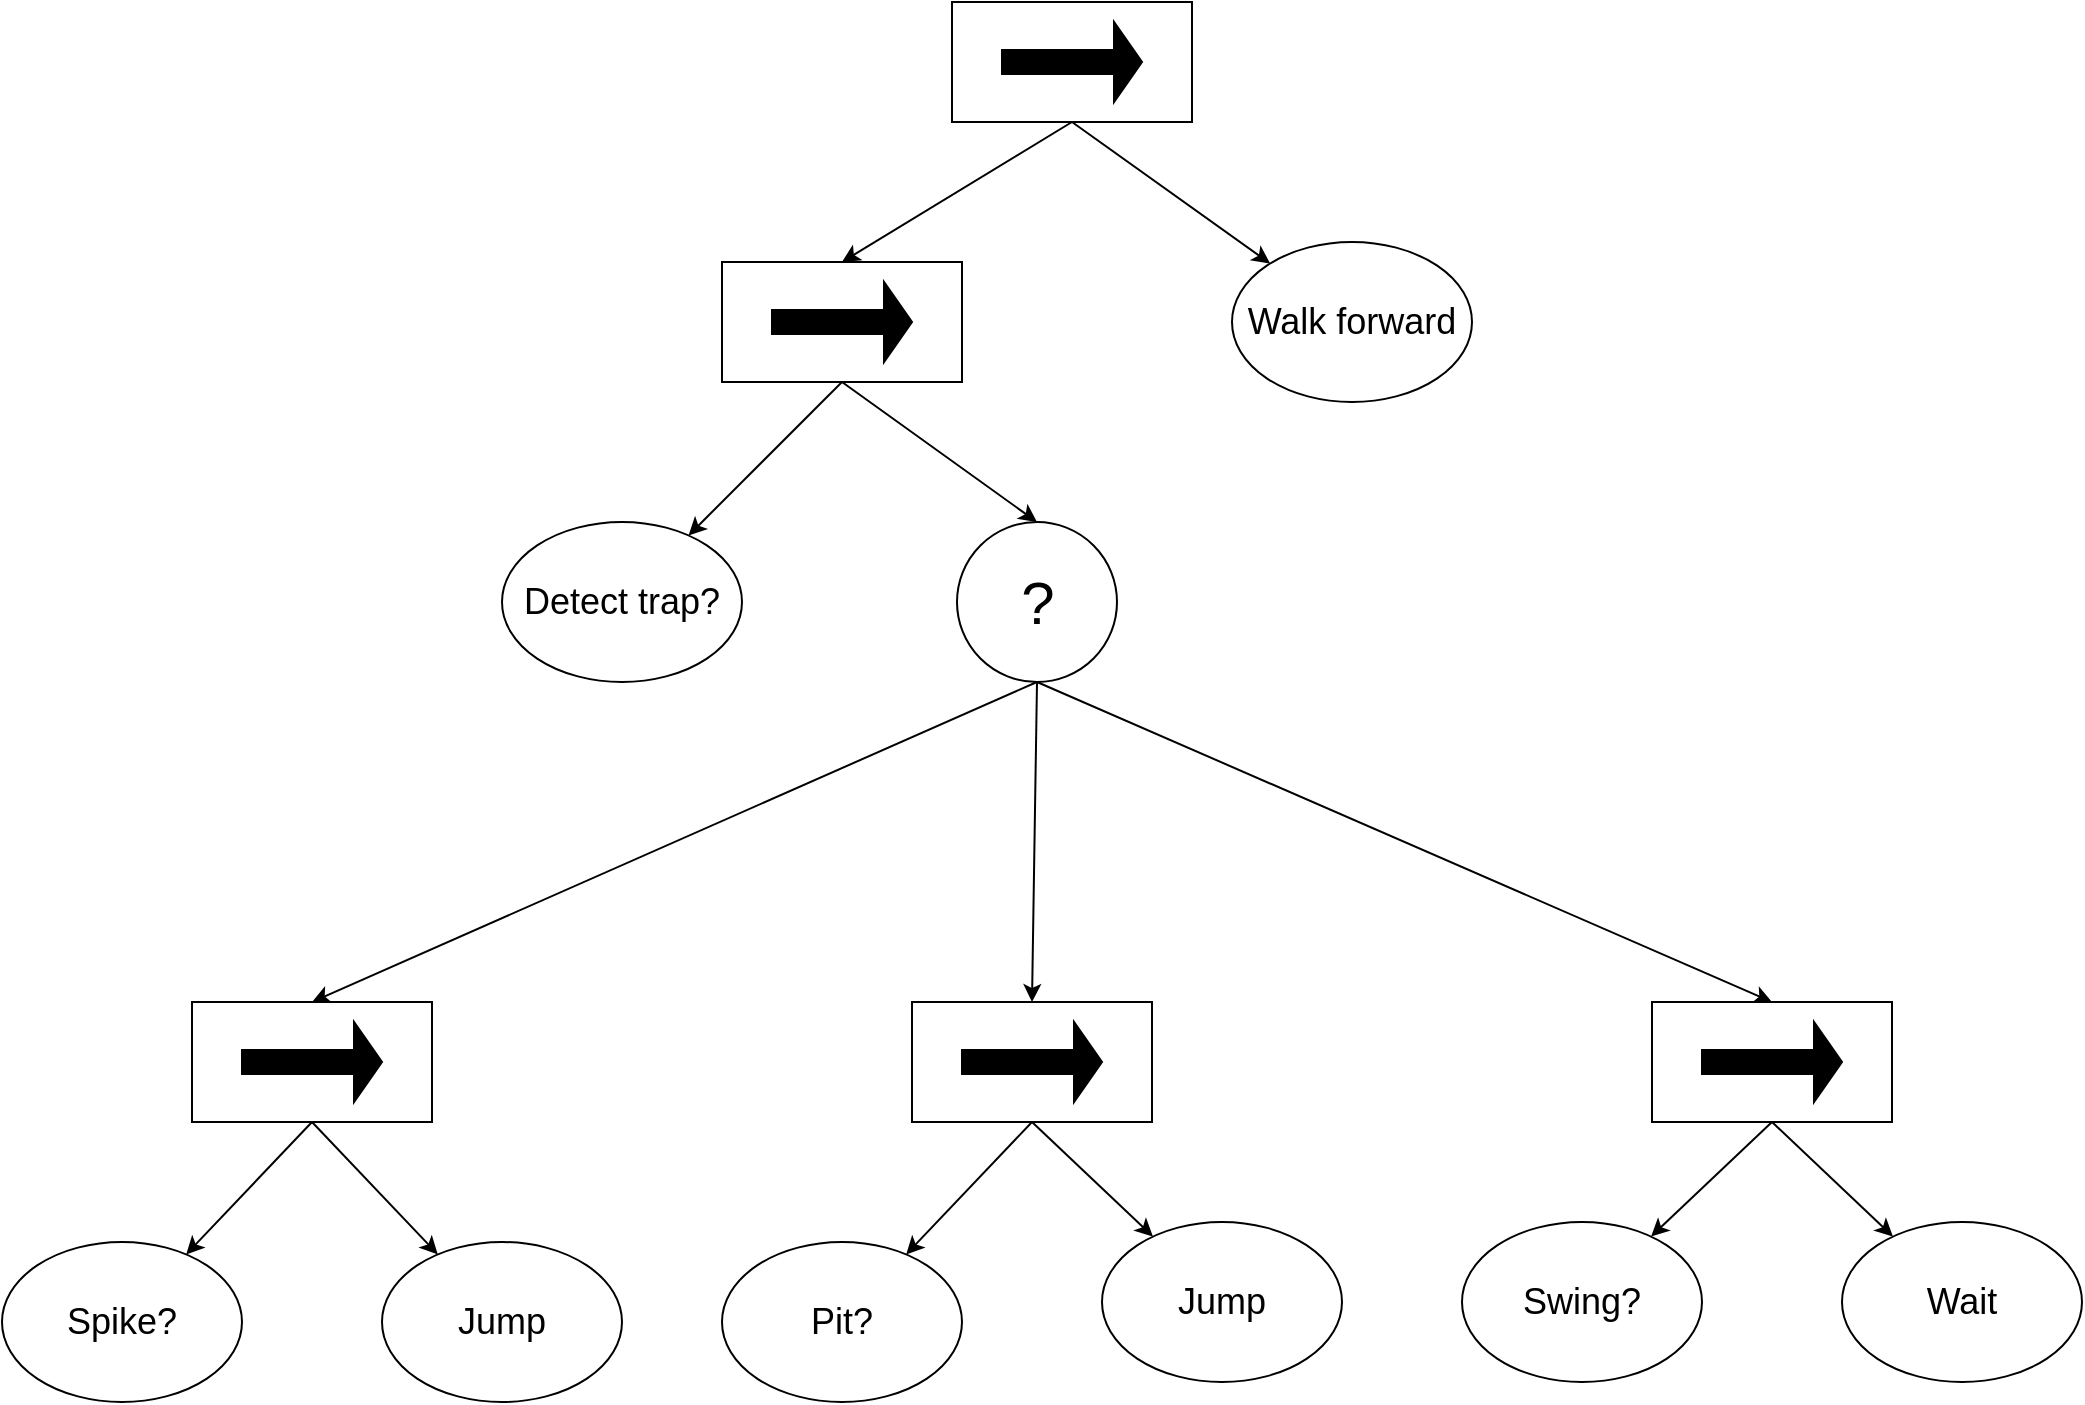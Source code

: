 <mxfile version="10.6.7" type="github"><diagram id="FVwGmClljAUE8mpwBnvo" name="Page-1"><mxGraphModel dx="2238" dy="1931" grid="1" gridSize="10" guides="1" tooltips="1" connect="1" arrows="1" fold="1" page="1" pageScale="1" pageWidth="850" pageHeight="1100" math="0" shadow="0"><root><mxCell id="0"/><mxCell id="1" parent="0"/><mxCell id="HHtZRaE7r9Si1G2Wj8jE-5" style="rounded=0;orthogonalLoop=1;jettySize=auto;html=1;exitX=0.5;exitY=1;exitDx=0;exitDy=0;entryX=0.5;entryY=0;entryDx=0;entryDy=0;" parent="1" source="HHtZRaE7r9Si1G2Wj8jE-1" target="HHtZRaE7r9Si1G2Wj8jE-4" edge="1"><mxGeometry relative="1" as="geometry"/></mxCell><mxCell id="HHtZRaE7r9Si1G2Wj8jE-29" style="edgeStyle=none;rounded=0;orthogonalLoop=1;jettySize=auto;html=1;exitX=0.5;exitY=1;exitDx=0;exitDy=0;" parent="1" source="HHtZRaE7r9Si1G2Wj8jE-1" target="HHtZRaE7r9Si1G2Wj8jE-22" edge="1"><mxGeometry relative="1" as="geometry"/></mxCell><mxCell id="HHtZRaE7r9Si1G2Wj8jE-1" value="" style="rounded=0;whiteSpace=wrap;html=1;" parent="1" vertex="1"><mxGeometry x="340" y="90" width="120" height="60" as="geometry"/></mxCell><mxCell id="HHtZRaE7r9Si1G2Wj8jE-3" value="" style="shape=singleArrow;whiteSpace=wrap;html=1;fillColor=#00000;" parent="1" vertex="1"><mxGeometry x="365" y="100" width="70" height="40" as="geometry"/></mxCell><mxCell id="HHtZRaE7r9Si1G2Wj8jE-16" style="edgeStyle=none;rounded=0;orthogonalLoop=1;jettySize=auto;html=1;exitX=0.5;exitY=1;exitDx=0;exitDy=0;entryX=0.5;entryY=0;entryDx=0;entryDy=0;" parent="1" source="HHtZRaE7r9Si1G2Wj8jE-4" target="HHtZRaE7r9Si1G2Wj8jE-9" edge="1"><mxGeometry relative="1" as="geometry"/></mxCell><mxCell id="HHtZRaE7r9Si1G2Wj8jE-17" style="edgeStyle=none;rounded=0;orthogonalLoop=1;jettySize=auto;html=1;exitX=0.5;exitY=1;exitDx=0;exitDy=0;entryX=0.5;entryY=0;entryDx=0;entryDy=0;" parent="1" source="HHtZRaE7r9Si1G2Wj8jE-4" target="HHtZRaE7r9Si1G2Wj8jE-11" edge="1"><mxGeometry relative="1" as="geometry"/></mxCell><mxCell id="HHtZRaE7r9Si1G2Wj8jE-18" style="edgeStyle=none;rounded=0;orthogonalLoop=1;jettySize=auto;html=1;exitX=0.5;exitY=1;exitDx=0;exitDy=0;entryX=0.5;entryY=0;entryDx=0;entryDy=0;" parent="1" source="HHtZRaE7r9Si1G2Wj8jE-4" target="HHtZRaE7r9Si1G2Wj8jE-13" edge="1"><mxGeometry relative="1" as="geometry"/></mxCell><mxCell id="HHtZRaE7r9Si1G2Wj8jE-4" value="&lt;font style=&quot;font-size: 30px&quot;&gt;?&lt;/font&gt;" style="ellipse;whiteSpace=wrap;html=1;aspect=fixed;fillColor=#FFFFFF;" parent="1" vertex="1"><mxGeometry x="457.5" y="220" width="80" height="80" as="geometry"/></mxCell><mxCell id="HHtZRaE7r9Si1G2Wj8jE-15" style="edgeStyle=none;rounded=0;orthogonalLoop=1;jettySize=auto;html=1;exitX=0.5;exitY=1;exitDx=0;exitDy=0;entryX=0.5;entryY=0;entryDx=0;entryDy=0;" parent="1" source="HHtZRaE7r9Si1G2Wj8jE-7" target="HHtZRaE7r9Si1G2Wj8jE-1" edge="1"><mxGeometry relative="1" as="geometry"/></mxCell><mxCell id="HHtZRaE7r9Si1G2Wj8jE-36" style="edgeStyle=none;rounded=0;orthogonalLoop=1;jettySize=auto;html=1;exitX=0.5;exitY=1;exitDx=0;exitDy=0;" parent="1" source="HHtZRaE7r9Si1G2Wj8jE-7" target="HHtZRaE7r9Si1G2Wj8jE-21" edge="1"><mxGeometry relative="1" as="geometry"/></mxCell><mxCell id="HHtZRaE7r9Si1G2Wj8jE-7" value="" style="rounded=0;whiteSpace=wrap;html=1;" parent="1" vertex="1"><mxGeometry x="455" y="-40" width="120" height="60" as="geometry"/></mxCell><mxCell id="HHtZRaE7r9Si1G2Wj8jE-8" value="" style="shape=singleArrow;whiteSpace=wrap;html=1;fillColor=#00000;" parent="1" vertex="1"><mxGeometry x="480" y="-30" width="70" height="40" as="geometry"/></mxCell><mxCell id="HHtZRaE7r9Si1G2Wj8jE-30" style="edgeStyle=none;rounded=0;orthogonalLoop=1;jettySize=auto;html=1;exitX=0.5;exitY=1;exitDx=0;exitDy=0;" parent="1" source="HHtZRaE7r9Si1G2Wj8jE-9" target="HHtZRaE7r9Si1G2Wj8jE-24" edge="1"><mxGeometry relative="1" as="geometry"/></mxCell><mxCell id="HHtZRaE7r9Si1G2Wj8jE-31" style="edgeStyle=none;rounded=0;orthogonalLoop=1;jettySize=auto;html=1;exitX=0.5;exitY=1;exitDx=0;exitDy=0;" parent="1" source="HHtZRaE7r9Si1G2Wj8jE-9" target="HHtZRaE7r9Si1G2Wj8jE-25" edge="1"><mxGeometry relative="1" as="geometry"/></mxCell><mxCell id="HHtZRaE7r9Si1G2Wj8jE-9" value="" style="rounded=0;whiteSpace=wrap;html=1;" parent="1" vertex="1"><mxGeometry x="435" y="460" width="120" height="60" as="geometry"/></mxCell><mxCell id="HHtZRaE7r9Si1G2Wj8jE-10" value="" style="shape=singleArrow;whiteSpace=wrap;html=1;fillColor=#00000;" parent="1" vertex="1"><mxGeometry x="460" y="470" width="70" height="40" as="geometry"/></mxCell><mxCell id="HHtZRaE7r9Si1G2Wj8jE-32" style="edgeStyle=none;rounded=0;orthogonalLoop=1;jettySize=auto;html=1;exitX=0.5;exitY=1;exitDx=0;exitDy=0;" parent="1" source="HHtZRaE7r9Si1G2Wj8jE-11" target="HHtZRaE7r9Si1G2Wj8jE-28" edge="1"><mxGeometry relative="1" as="geometry"/></mxCell><mxCell id="HHtZRaE7r9Si1G2Wj8jE-33" style="edgeStyle=none;rounded=0;orthogonalLoop=1;jettySize=auto;html=1;exitX=0.5;exitY=1;exitDx=0;exitDy=0;" parent="1" source="HHtZRaE7r9Si1G2Wj8jE-11" target="HHtZRaE7r9Si1G2Wj8jE-23" edge="1"><mxGeometry relative="1" as="geometry"/></mxCell><mxCell id="HHtZRaE7r9Si1G2Wj8jE-11" value="" style="rounded=0;whiteSpace=wrap;html=1;" parent="1" vertex="1"><mxGeometry x="75" y="460" width="120" height="60" as="geometry"/></mxCell><mxCell id="HHtZRaE7r9Si1G2Wj8jE-12" value="" style="shape=singleArrow;whiteSpace=wrap;html=1;fillColor=#00000;" parent="1" vertex="1"><mxGeometry x="100" y="470" width="70" height="40" as="geometry"/></mxCell><mxCell id="HHtZRaE7r9Si1G2Wj8jE-34" style="edgeStyle=none;rounded=0;orthogonalLoop=1;jettySize=auto;html=1;exitX=0.5;exitY=1;exitDx=0;exitDy=0;" parent="1" source="HHtZRaE7r9Si1G2Wj8jE-13" target="HHtZRaE7r9Si1G2Wj8jE-27" edge="1"><mxGeometry relative="1" as="geometry"/></mxCell><mxCell id="HHtZRaE7r9Si1G2Wj8jE-35" style="edgeStyle=none;rounded=0;orthogonalLoop=1;jettySize=auto;html=1;exitX=0.5;exitY=1;exitDx=0;exitDy=0;" parent="1" source="HHtZRaE7r9Si1G2Wj8jE-13" target="HHtZRaE7r9Si1G2Wj8jE-26" edge="1"><mxGeometry relative="1" as="geometry"/></mxCell><mxCell id="HHtZRaE7r9Si1G2Wj8jE-13" value="" style="rounded=0;whiteSpace=wrap;html=1;" parent="1" vertex="1"><mxGeometry x="805" y="460" width="120" height="60" as="geometry"/></mxCell><mxCell id="HHtZRaE7r9Si1G2Wj8jE-14" value="" style="shape=singleArrow;whiteSpace=wrap;html=1;fillColor=#00000;" parent="1" vertex="1"><mxGeometry x="830" y="470" width="70" height="40" as="geometry"/></mxCell><mxCell id="HHtZRaE7r9Si1G2Wj8jE-21" value="&lt;font style=&quot;font-size: 18px&quot;&gt;Walk forward&lt;br&gt;&lt;/font&gt;" style="ellipse;whiteSpace=wrap;html=1;fillColor=#FFFFFF;" parent="1" vertex="1"><mxGeometry x="595" y="80" width="120" height="80" as="geometry"/></mxCell><mxCell id="HHtZRaE7r9Si1G2Wj8jE-22" value="&lt;font style=&quot;font-size: 18px&quot;&gt;Detect trap?&lt;/font&gt;" style="ellipse;whiteSpace=wrap;html=1;fillColor=#FFFFFF;" parent="1" vertex="1"><mxGeometry x="230" y="220" width="120" height="80" as="geometry"/></mxCell><mxCell id="HHtZRaE7r9Si1G2Wj8jE-23" value="&lt;font style=&quot;font-size: 18px&quot;&gt;Jump&lt;/font&gt;" style="ellipse;whiteSpace=wrap;html=1;fillColor=#FFFFFF;" parent="1" vertex="1"><mxGeometry x="170" y="580" width="120" height="80" as="geometry"/></mxCell><mxCell id="HHtZRaE7r9Si1G2Wj8jE-24" value="&lt;font style=&quot;font-size: 18px&quot;&gt;Pit?&lt;/font&gt;" style="ellipse;whiteSpace=wrap;html=1;fillColor=#FFFFFF;" parent="1" vertex="1"><mxGeometry x="340" y="580" width="120" height="80" as="geometry"/></mxCell><mxCell id="HHtZRaE7r9Si1G2Wj8jE-25" value="&lt;font style=&quot;font-size: 18px&quot;&gt;Jump&lt;/font&gt;" style="ellipse;whiteSpace=wrap;html=1;fillColor=#FFFFFF;" parent="1" vertex="1"><mxGeometry x="530" y="570" width="120" height="80" as="geometry"/></mxCell><mxCell id="HHtZRaE7r9Si1G2Wj8jE-26" value="&lt;font style=&quot;font-size: 18px&quot;&gt;Wait&lt;/font&gt;" style="ellipse;whiteSpace=wrap;html=1;fillColor=#FFFFFF;" parent="1" vertex="1"><mxGeometry x="900" y="570" width="120" height="80" as="geometry"/></mxCell><mxCell id="HHtZRaE7r9Si1G2Wj8jE-27" value="&lt;font style=&quot;font-size: 18px&quot;&gt;Swing?&lt;/font&gt;" style="ellipse;whiteSpace=wrap;html=1;fillColor=#FFFFFF;" parent="1" vertex="1"><mxGeometry x="710" y="570" width="120" height="80" as="geometry"/></mxCell><mxCell id="HHtZRaE7r9Si1G2Wj8jE-28" value="&lt;font style=&quot;font-size: 18px&quot;&gt;Spike?&lt;/font&gt;" style="ellipse;whiteSpace=wrap;html=1;fillColor=#FFFFFF;" parent="1" vertex="1"><mxGeometry x="-20" y="580" width="120" height="80" as="geometry"/></mxCell></root></mxGraphModel></diagram></mxfile>